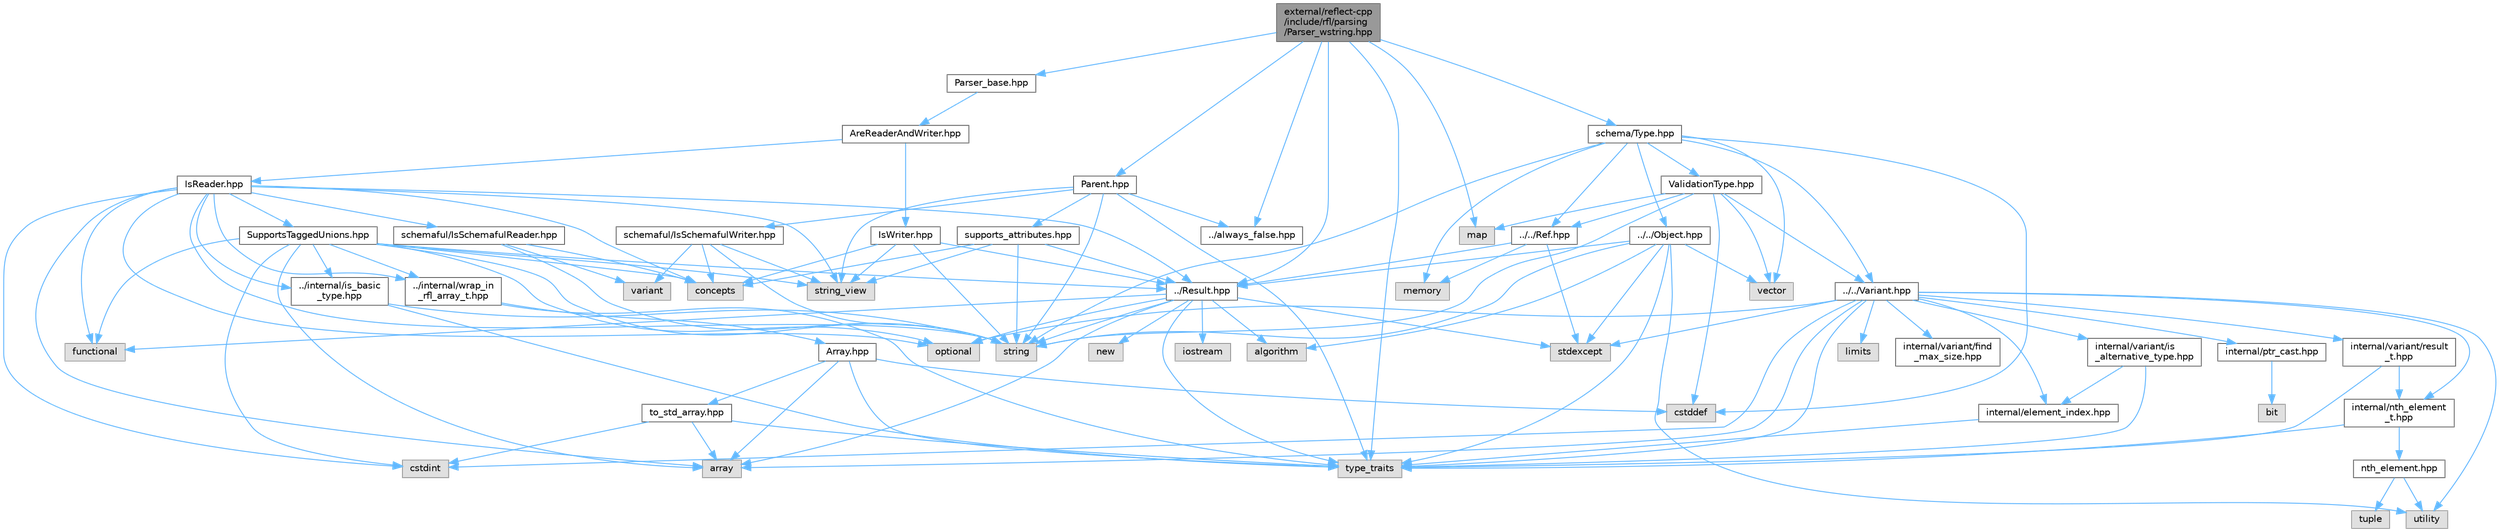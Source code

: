 digraph "external/reflect-cpp/include/rfl/parsing/Parser_wstring.hpp"
{
 // LATEX_PDF_SIZE
  bgcolor="transparent";
  edge [fontname=Helvetica,fontsize=10,labelfontname=Helvetica,labelfontsize=10];
  node [fontname=Helvetica,fontsize=10,shape=box,height=0.2,width=0.4];
  Node1 [id="Node000001",label="external/reflect-cpp\l/include/rfl/parsing\l/Parser_wstring.hpp",height=0.2,width=0.4,color="gray40", fillcolor="grey60", style="filled", fontcolor="black",tooltip=" "];
  Node1 -> Node2 [id="edge121_Node000001_Node000002",color="steelblue1",style="solid",tooltip=" "];
  Node2 [id="Node000002",label="map",height=0.2,width=0.4,color="grey60", fillcolor="#E0E0E0", style="filled",tooltip=" "];
  Node1 -> Node3 [id="edge122_Node000001_Node000003",color="steelblue1",style="solid",tooltip=" "];
  Node3 [id="Node000003",label="type_traits",height=0.2,width=0.4,color="grey60", fillcolor="#E0E0E0", style="filled",tooltip=" "];
  Node1 -> Node4 [id="edge123_Node000001_Node000004",color="steelblue1",style="solid",tooltip=" "];
  Node4 [id="Node000004",label="../Result.hpp",height=0.2,width=0.4,color="grey40", fillcolor="white", style="filled",URL="$_result_8hpp.html",tooltip=" "];
  Node4 -> Node5 [id="edge124_Node000004_Node000005",color="steelblue1",style="solid",tooltip=" "];
  Node5 [id="Node000005",label="algorithm",height=0.2,width=0.4,color="grey60", fillcolor="#E0E0E0", style="filled",tooltip=" "];
  Node4 -> Node6 [id="edge125_Node000004_Node000006",color="steelblue1",style="solid",tooltip=" "];
  Node6 [id="Node000006",label="array",height=0.2,width=0.4,color="grey60", fillcolor="#E0E0E0", style="filled",tooltip=" "];
  Node4 -> Node7 [id="edge126_Node000004_Node000007",color="steelblue1",style="solid",tooltip=" "];
  Node7 [id="Node000007",label="functional",height=0.2,width=0.4,color="grey60", fillcolor="#E0E0E0", style="filled",tooltip=" "];
  Node4 -> Node8 [id="edge127_Node000004_Node000008",color="steelblue1",style="solid",tooltip=" "];
  Node8 [id="Node000008",label="iostream",height=0.2,width=0.4,color="grey60", fillcolor="#E0E0E0", style="filled",tooltip=" "];
  Node4 -> Node9 [id="edge128_Node000004_Node000009",color="steelblue1",style="solid",tooltip=" "];
  Node9 [id="Node000009",label="new",height=0.2,width=0.4,color="grey60", fillcolor="#E0E0E0", style="filled",tooltip=" "];
  Node4 -> Node10 [id="edge129_Node000004_Node000010",color="steelblue1",style="solid",tooltip=" "];
  Node10 [id="Node000010",label="optional",height=0.2,width=0.4,color="grey60", fillcolor="#E0E0E0", style="filled",tooltip=" "];
  Node4 -> Node11 [id="edge130_Node000004_Node000011",color="steelblue1",style="solid",tooltip=" "];
  Node11 [id="Node000011",label="stdexcept",height=0.2,width=0.4,color="grey60", fillcolor="#E0E0E0", style="filled",tooltip=" "];
  Node4 -> Node12 [id="edge131_Node000004_Node000012",color="steelblue1",style="solid",tooltip=" "];
  Node12 [id="Node000012",label="string",height=0.2,width=0.4,color="grey60", fillcolor="#E0E0E0", style="filled",tooltip=" "];
  Node4 -> Node3 [id="edge132_Node000004_Node000003",color="steelblue1",style="solid",tooltip=" "];
  Node1 -> Node13 [id="edge133_Node000001_Node000013",color="steelblue1",style="solid",tooltip=" "];
  Node13 [id="Node000013",label="../always_false.hpp",height=0.2,width=0.4,color="grey40", fillcolor="white", style="filled",URL="$always__false_8hpp.html",tooltip=" "];
  Node1 -> Node14 [id="edge134_Node000001_Node000014",color="steelblue1",style="solid",tooltip=" "];
  Node14 [id="Node000014",label="Parent.hpp",height=0.2,width=0.4,color="grey40", fillcolor="white", style="filled",URL="$_parent_8hpp.html",tooltip=" "];
  Node14 -> Node12 [id="edge135_Node000014_Node000012",color="steelblue1",style="solid",tooltip=" "];
  Node14 -> Node15 [id="edge136_Node000014_Node000015",color="steelblue1",style="solid",tooltip=" "];
  Node15 [id="Node000015",label="string_view",height=0.2,width=0.4,color="grey60", fillcolor="#E0E0E0", style="filled",tooltip=" "];
  Node14 -> Node3 [id="edge137_Node000014_Node000003",color="steelblue1",style="solid",tooltip=" "];
  Node14 -> Node13 [id="edge138_Node000014_Node000013",color="steelblue1",style="solid",tooltip=" "];
  Node14 -> Node16 [id="edge139_Node000014_Node000016",color="steelblue1",style="solid",tooltip=" "];
  Node16 [id="Node000016",label="schemaful/IsSchemafulWriter.hpp",height=0.2,width=0.4,color="grey40", fillcolor="white", style="filled",URL="$_is_schemaful_writer_8hpp.html",tooltip=" "];
  Node16 -> Node17 [id="edge140_Node000016_Node000017",color="steelblue1",style="solid",tooltip=" "];
  Node17 [id="Node000017",label="concepts",height=0.2,width=0.4,color="grey60", fillcolor="#E0E0E0", style="filled",tooltip=" "];
  Node16 -> Node12 [id="edge141_Node000016_Node000012",color="steelblue1",style="solid",tooltip=" "];
  Node16 -> Node15 [id="edge142_Node000016_Node000015",color="steelblue1",style="solid",tooltip=" "];
  Node16 -> Node18 [id="edge143_Node000016_Node000018",color="steelblue1",style="solid",tooltip=" "];
  Node18 [id="Node000018",label="variant",height=0.2,width=0.4,color="grey60", fillcolor="#E0E0E0", style="filled",tooltip=" "];
  Node14 -> Node19 [id="edge144_Node000014_Node000019",color="steelblue1",style="solid",tooltip=" "];
  Node19 [id="Node000019",label="supports_attributes.hpp",height=0.2,width=0.4,color="grey40", fillcolor="white", style="filled",URL="$supports__attributes_8hpp.html",tooltip=" "];
  Node19 -> Node17 [id="edge145_Node000019_Node000017",color="steelblue1",style="solid",tooltip=" "];
  Node19 -> Node12 [id="edge146_Node000019_Node000012",color="steelblue1",style="solid",tooltip=" "];
  Node19 -> Node15 [id="edge147_Node000019_Node000015",color="steelblue1",style="solid",tooltip=" "];
  Node19 -> Node4 [id="edge148_Node000019_Node000004",color="steelblue1",style="solid",tooltip=" "];
  Node1 -> Node20 [id="edge149_Node000001_Node000020",color="steelblue1",style="solid",tooltip=" "];
  Node20 [id="Node000020",label="Parser_base.hpp",height=0.2,width=0.4,color="grey40", fillcolor="white", style="filled",URL="$_parser__base_8hpp.html",tooltip=" "];
  Node20 -> Node21 [id="edge150_Node000020_Node000021",color="steelblue1",style="solid",tooltip=" "];
  Node21 [id="Node000021",label="AreReaderAndWriter.hpp",height=0.2,width=0.4,color="grey40", fillcolor="white", style="filled",URL="$_are_reader_and_writer_8hpp.html",tooltip=" "];
  Node21 -> Node22 [id="edge151_Node000021_Node000022",color="steelblue1",style="solid",tooltip=" "];
  Node22 [id="Node000022",label="IsReader.hpp",height=0.2,width=0.4,color="grey40", fillcolor="white", style="filled",URL="$_is_reader_8hpp.html",tooltip=" "];
  Node22 -> Node6 [id="edge152_Node000022_Node000006",color="steelblue1",style="solid",tooltip=" "];
  Node22 -> Node17 [id="edge153_Node000022_Node000017",color="steelblue1",style="solid",tooltip=" "];
  Node22 -> Node23 [id="edge154_Node000022_Node000023",color="steelblue1",style="solid",tooltip=" "];
  Node23 [id="Node000023",label="cstdint",height=0.2,width=0.4,color="grey60", fillcolor="#E0E0E0", style="filled",tooltip=" "];
  Node22 -> Node7 [id="edge155_Node000022_Node000007",color="steelblue1",style="solid",tooltip=" "];
  Node22 -> Node10 [id="edge156_Node000022_Node000010",color="steelblue1",style="solid",tooltip=" "];
  Node22 -> Node12 [id="edge157_Node000022_Node000012",color="steelblue1",style="solid",tooltip=" "];
  Node22 -> Node15 [id="edge158_Node000022_Node000015",color="steelblue1",style="solid",tooltip=" "];
  Node22 -> Node4 [id="edge159_Node000022_Node000004",color="steelblue1",style="solid",tooltip=" "];
  Node22 -> Node24 [id="edge160_Node000022_Node000024",color="steelblue1",style="solid",tooltip=" "];
  Node24 [id="Node000024",label="../internal/is_basic\l_type.hpp",height=0.2,width=0.4,color="grey40", fillcolor="white", style="filled",URL="$is__basic__type_8hpp.html",tooltip=" "];
  Node24 -> Node12 [id="edge161_Node000024_Node000012",color="steelblue1",style="solid",tooltip=" "];
  Node24 -> Node3 [id="edge162_Node000024_Node000003",color="steelblue1",style="solid",tooltip=" "];
  Node22 -> Node25 [id="edge163_Node000022_Node000025",color="steelblue1",style="solid",tooltip=" "];
  Node25 [id="Node000025",label="../internal/wrap_in\l_rfl_array_t.hpp",height=0.2,width=0.4,color="grey40", fillcolor="white", style="filled",URL="$wrap__in__rfl__array__t_8hpp.html",tooltip=" "];
  Node25 -> Node3 [id="edge164_Node000025_Node000003",color="steelblue1",style="solid",tooltip=" "];
  Node25 -> Node26 [id="edge165_Node000025_Node000026",color="steelblue1",style="solid",tooltip=" "];
  Node26 [id="Node000026",label="Array.hpp",height=0.2,width=0.4,color="grey40", fillcolor="white", style="filled",URL="$_array_8hpp.html",tooltip=" "];
  Node26 -> Node6 [id="edge166_Node000026_Node000006",color="steelblue1",style="solid",tooltip=" "];
  Node26 -> Node27 [id="edge167_Node000026_Node000027",color="steelblue1",style="solid",tooltip=" "];
  Node27 [id="Node000027",label="cstddef",height=0.2,width=0.4,color="grey60", fillcolor="#E0E0E0", style="filled",tooltip=" "];
  Node26 -> Node3 [id="edge168_Node000026_Node000003",color="steelblue1",style="solid",tooltip=" "];
  Node26 -> Node28 [id="edge169_Node000026_Node000028",color="steelblue1",style="solid",tooltip=" "];
  Node28 [id="Node000028",label="to_std_array.hpp",height=0.2,width=0.4,color="grey40", fillcolor="white", style="filled",URL="$to__std__array_8hpp.html",tooltip=" "];
  Node28 -> Node6 [id="edge170_Node000028_Node000006",color="steelblue1",style="solid",tooltip=" "];
  Node28 -> Node23 [id="edge171_Node000028_Node000023",color="steelblue1",style="solid",tooltip=" "];
  Node28 -> Node3 [id="edge172_Node000028_Node000003",color="steelblue1",style="solid",tooltip=" "];
  Node22 -> Node29 [id="edge173_Node000022_Node000029",color="steelblue1",style="solid",tooltip=" "];
  Node29 [id="Node000029",label="SupportsTaggedUnions.hpp",height=0.2,width=0.4,color="grey40", fillcolor="white", style="filled",URL="$_supports_tagged_unions_8hpp.html",tooltip=" "];
  Node29 -> Node6 [id="edge174_Node000029_Node000006",color="steelblue1",style="solid",tooltip=" "];
  Node29 -> Node17 [id="edge175_Node000029_Node000017",color="steelblue1",style="solid",tooltip=" "];
  Node29 -> Node23 [id="edge176_Node000029_Node000023",color="steelblue1",style="solid",tooltip=" "];
  Node29 -> Node7 [id="edge177_Node000029_Node000007",color="steelblue1",style="solid",tooltip=" "];
  Node29 -> Node10 [id="edge178_Node000029_Node000010",color="steelblue1",style="solid",tooltip=" "];
  Node29 -> Node12 [id="edge179_Node000029_Node000012",color="steelblue1",style="solid",tooltip=" "];
  Node29 -> Node15 [id="edge180_Node000029_Node000015",color="steelblue1",style="solid",tooltip=" "];
  Node29 -> Node4 [id="edge181_Node000029_Node000004",color="steelblue1",style="solid",tooltip=" "];
  Node29 -> Node24 [id="edge182_Node000029_Node000024",color="steelblue1",style="solid",tooltip=" "];
  Node29 -> Node25 [id="edge183_Node000029_Node000025",color="steelblue1",style="solid",tooltip=" "];
  Node22 -> Node30 [id="edge184_Node000022_Node000030",color="steelblue1",style="solid",tooltip=" "];
  Node30 [id="Node000030",label="schemaful/IsSchemafulReader.hpp",height=0.2,width=0.4,color="grey40", fillcolor="white", style="filled",URL="$_is_schemaful_reader_8hpp.html",tooltip=" "];
  Node30 -> Node17 [id="edge185_Node000030_Node000017",color="steelblue1",style="solid",tooltip=" "];
  Node30 -> Node12 [id="edge186_Node000030_Node000012",color="steelblue1",style="solid",tooltip=" "];
  Node30 -> Node18 [id="edge187_Node000030_Node000018",color="steelblue1",style="solid",tooltip=" "];
  Node21 -> Node31 [id="edge188_Node000021_Node000031",color="steelblue1",style="solid",tooltip=" "];
  Node31 [id="Node000031",label="IsWriter.hpp",height=0.2,width=0.4,color="grey40", fillcolor="white", style="filled",URL="$_is_writer_8hpp.html",tooltip=" "];
  Node31 -> Node17 [id="edge189_Node000031_Node000017",color="steelblue1",style="solid",tooltip=" "];
  Node31 -> Node12 [id="edge190_Node000031_Node000012",color="steelblue1",style="solid",tooltip=" "];
  Node31 -> Node15 [id="edge191_Node000031_Node000015",color="steelblue1",style="solid",tooltip=" "];
  Node31 -> Node4 [id="edge192_Node000031_Node000004",color="steelblue1",style="solid",tooltip=" "];
  Node1 -> Node32 [id="edge193_Node000001_Node000032",color="steelblue1",style="solid",tooltip=" "];
  Node32 [id="Node000032",label="schema/Type.hpp",height=0.2,width=0.4,color="grey40", fillcolor="white", style="filled",URL="$parsing_2schema_2_type_8hpp.html",tooltip=" "];
  Node32 -> Node27 [id="edge194_Node000032_Node000027",color="steelblue1",style="solid",tooltip=" "];
  Node32 -> Node33 [id="edge195_Node000032_Node000033",color="steelblue1",style="solid",tooltip=" "];
  Node33 [id="Node000033",label="memory",height=0.2,width=0.4,color="grey60", fillcolor="#E0E0E0", style="filled",tooltip=" "];
  Node32 -> Node12 [id="edge196_Node000032_Node000012",color="steelblue1",style="solid",tooltip=" "];
  Node32 -> Node34 [id="edge197_Node000032_Node000034",color="steelblue1",style="solid",tooltip=" "];
  Node34 [id="Node000034",label="vector",height=0.2,width=0.4,color="grey60", fillcolor="#E0E0E0", style="filled",tooltip=" "];
  Node32 -> Node35 [id="edge198_Node000032_Node000035",color="steelblue1",style="solid",tooltip=" "];
  Node35 [id="Node000035",label="../../Object.hpp",height=0.2,width=0.4,color="grey40", fillcolor="white", style="filled",URL="$_object_8hpp.html",tooltip=" "];
  Node35 -> Node5 [id="edge199_Node000035_Node000005",color="steelblue1",style="solid",tooltip=" "];
  Node35 -> Node11 [id="edge200_Node000035_Node000011",color="steelblue1",style="solid",tooltip=" "];
  Node35 -> Node12 [id="edge201_Node000035_Node000012",color="steelblue1",style="solid",tooltip=" "];
  Node35 -> Node3 [id="edge202_Node000035_Node000003",color="steelblue1",style="solid",tooltip=" "];
  Node35 -> Node36 [id="edge203_Node000035_Node000036",color="steelblue1",style="solid",tooltip=" "];
  Node36 [id="Node000036",label="utility",height=0.2,width=0.4,color="grey60", fillcolor="#E0E0E0", style="filled",tooltip=" "];
  Node35 -> Node34 [id="edge204_Node000035_Node000034",color="steelblue1",style="solid",tooltip=" "];
  Node35 -> Node4 [id="edge205_Node000035_Node000004",color="steelblue1",style="solid",tooltip=" "];
  Node32 -> Node37 [id="edge206_Node000032_Node000037",color="steelblue1",style="solid",tooltip=" "];
  Node37 [id="Node000037",label="../../Ref.hpp",height=0.2,width=0.4,color="grey40", fillcolor="white", style="filled",URL="$_ref_8hpp.html",tooltip=" "];
  Node37 -> Node33 [id="edge207_Node000037_Node000033",color="steelblue1",style="solid",tooltip=" "];
  Node37 -> Node11 [id="edge208_Node000037_Node000011",color="steelblue1",style="solid",tooltip=" "];
  Node37 -> Node4 [id="edge209_Node000037_Node000004",color="steelblue1",style="solid",tooltip=" "];
  Node32 -> Node38 [id="edge210_Node000032_Node000038",color="steelblue1",style="solid",tooltip=" "];
  Node38 [id="Node000038",label="../../Variant.hpp",height=0.2,width=0.4,color="grey40", fillcolor="white", style="filled",URL="$_variant_8hpp.html",tooltip=" "];
  Node38 -> Node6 [id="edge211_Node000038_Node000006",color="steelblue1",style="solid",tooltip=" "];
  Node38 -> Node23 [id="edge212_Node000038_Node000023",color="steelblue1",style="solid",tooltip=" "];
  Node38 -> Node39 [id="edge213_Node000038_Node000039",color="steelblue1",style="solid",tooltip=" "];
  Node39 [id="Node000039",label="limits",height=0.2,width=0.4,color="grey60", fillcolor="#E0E0E0", style="filled",tooltip=" "];
  Node38 -> Node10 [id="edge214_Node000038_Node000010",color="steelblue1",style="solid",tooltip=" "];
  Node38 -> Node11 [id="edge215_Node000038_Node000011",color="steelblue1",style="solid",tooltip=" "];
  Node38 -> Node3 [id="edge216_Node000038_Node000003",color="steelblue1",style="solid",tooltip=" "];
  Node38 -> Node36 [id="edge217_Node000038_Node000036",color="steelblue1",style="solid",tooltip=" "];
  Node38 -> Node40 [id="edge218_Node000038_Node000040",color="steelblue1",style="solid",tooltip=" "];
  Node40 [id="Node000040",label="internal/element_index.hpp",height=0.2,width=0.4,color="grey40", fillcolor="white", style="filled",URL="$element__index_8hpp.html",tooltip=" "];
  Node40 -> Node3 [id="edge219_Node000040_Node000003",color="steelblue1",style="solid",tooltip=" "];
  Node38 -> Node41 [id="edge220_Node000038_Node000041",color="steelblue1",style="solid",tooltip=" "];
  Node41 [id="Node000041",label="internal/nth_element\l_t.hpp",height=0.2,width=0.4,color="grey40", fillcolor="white", style="filled",URL="$nth__element__t_8hpp.html",tooltip=" "];
  Node41 -> Node3 [id="edge221_Node000041_Node000003",color="steelblue1",style="solid",tooltip=" "];
  Node41 -> Node42 [id="edge222_Node000041_Node000042",color="steelblue1",style="solid",tooltip=" "];
  Node42 [id="Node000042",label="nth_element.hpp",height=0.2,width=0.4,color="grey40", fillcolor="white", style="filled",URL="$nth__element_8hpp.html",tooltip=" "];
  Node42 -> Node43 [id="edge223_Node000042_Node000043",color="steelblue1",style="solid",tooltip=" "];
  Node43 [id="Node000043",label="tuple",height=0.2,width=0.4,color="grey60", fillcolor="#E0E0E0", style="filled",tooltip=" "];
  Node42 -> Node36 [id="edge224_Node000042_Node000036",color="steelblue1",style="solid",tooltip=" "];
  Node38 -> Node44 [id="edge225_Node000038_Node000044",color="steelblue1",style="solid",tooltip=" "];
  Node44 [id="Node000044",label="internal/variant/find\l_max_size.hpp",height=0.2,width=0.4,color="grey40", fillcolor="white", style="filled",URL="$find__max__size_8hpp.html",tooltip=" "];
  Node38 -> Node45 [id="edge226_Node000038_Node000045",color="steelblue1",style="solid",tooltip=" "];
  Node45 [id="Node000045",label="internal/variant/is\l_alternative_type.hpp",height=0.2,width=0.4,color="grey40", fillcolor="white", style="filled",URL="$is__alternative__type_8hpp.html",tooltip=" "];
  Node45 -> Node3 [id="edge227_Node000045_Node000003",color="steelblue1",style="solid",tooltip=" "];
  Node45 -> Node40 [id="edge228_Node000045_Node000040",color="steelblue1",style="solid",tooltip=" "];
  Node38 -> Node46 [id="edge229_Node000038_Node000046",color="steelblue1",style="solid",tooltip=" "];
  Node46 [id="Node000046",label="internal/variant/result\l_t.hpp",height=0.2,width=0.4,color="grey40", fillcolor="white", style="filled",URL="$result__t_8hpp.html",tooltip=" "];
  Node46 -> Node3 [id="edge230_Node000046_Node000003",color="steelblue1",style="solid",tooltip=" "];
  Node46 -> Node41 [id="edge231_Node000046_Node000041",color="steelblue1",style="solid",tooltip=" "];
  Node38 -> Node47 [id="edge232_Node000038_Node000047",color="steelblue1",style="solid",tooltip=" "];
  Node47 [id="Node000047",label="internal/ptr_cast.hpp",height=0.2,width=0.4,color="grey40", fillcolor="white", style="filled",URL="$ptr__cast_8hpp.html",tooltip=" "];
  Node47 -> Node48 [id="edge233_Node000047_Node000048",color="steelblue1",style="solid",tooltip=" "];
  Node48 [id="Node000048",label="bit",height=0.2,width=0.4,color="grey60", fillcolor="#E0E0E0", style="filled",tooltip=" "];
  Node32 -> Node49 [id="edge234_Node000032_Node000049",color="steelblue1",style="solid",tooltip=" "];
  Node49 [id="Node000049",label="ValidationType.hpp",height=0.2,width=0.4,color="grey40", fillcolor="white", style="filled",URL="$_validation_type_8hpp.html",tooltip=" "];
  Node49 -> Node27 [id="edge235_Node000049_Node000027",color="steelblue1",style="solid",tooltip=" "];
  Node49 -> Node2 [id="edge236_Node000049_Node000002",color="steelblue1",style="solid",tooltip=" "];
  Node49 -> Node12 [id="edge237_Node000049_Node000012",color="steelblue1",style="solid",tooltip=" "];
  Node49 -> Node34 [id="edge238_Node000049_Node000034",color="steelblue1",style="solid",tooltip=" "];
  Node49 -> Node37 [id="edge239_Node000049_Node000037",color="steelblue1",style="solid",tooltip=" "];
  Node49 -> Node38 [id="edge240_Node000049_Node000038",color="steelblue1",style="solid",tooltip=" "];
}
